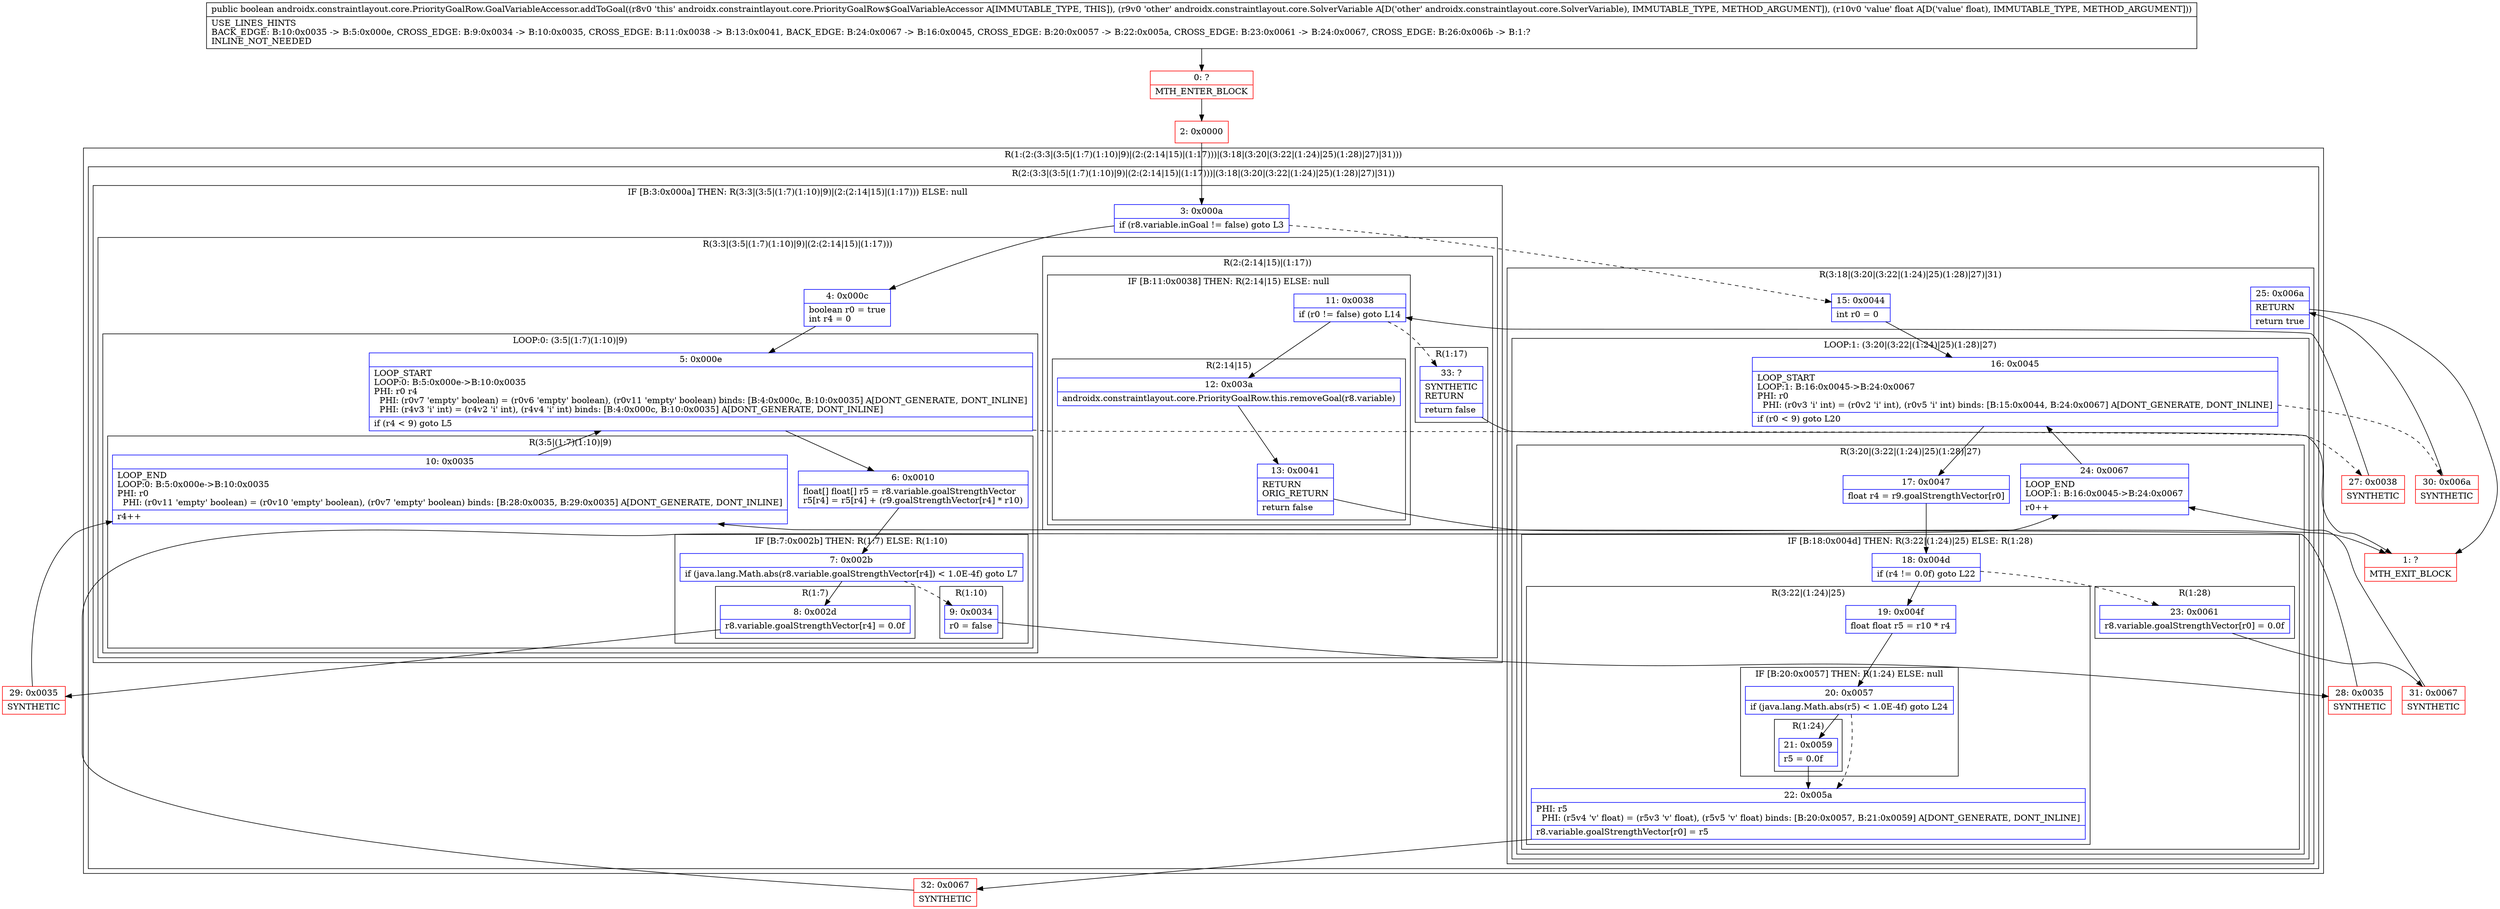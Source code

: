 digraph "CFG forandroidx.constraintlayout.core.PriorityGoalRow.GoalVariableAccessor.addToGoal(Landroidx\/constraintlayout\/core\/SolverVariable;F)Z" {
subgraph cluster_Region_519180228 {
label = "R(1:(2:(3:3|(3:5|(1:7)(1:10)|9)|(2:(2:14|15)|(1:17)))|(3:18|(3:20|(3:22|(1:24)|25)(1:28)|27)|31)))";
node [shape=record,color=blue];
subgraph cluster_Region_158845612 {
label = "R(2:(3:3|(3:5|(1:7)(1:10)|9)|(2:(2:14|15)|(1:17)))|(3:18|(3:20|(3:22|(1:24)|25)(1:28)|27)|31))";
node [shape=record,color=blue];
subgraph cluster_IfRegion_548472237 {
label = "IF [B:3:0x000a] THEN: R(3:3|(3:5|(1:7)(1:10)|9)|(2:(2:14|15)|(1:17))) ELSE: null";
node [shape=record,color=blue];
Node_3 [shape=record,label="{3\:\ 0x000a|if (r8.variable.inGoal != false) goto L3\l}"];
subgraph cluster_Region_869801929 {
label = "R(3:3|(3:5|(1:7)(1:10)|9)|(2:(2:14|15)|(1:17)))";
node [shape=record,color=blue];
Node_4 [shape=record,label="{4\:\ 0x000c|boolean r0 = true\lint r4 = 0\l}"];
subgraph cluster_LoopRegion_1982505736 {
label = "LOOP:0: (3:5|(1:7)(1:10)|9)";
node [shape=record,color=blue];
Node_5 [shape=record,label="{5\:\ 0x000e|LOOP_START\lLOOP:0: B:5:0x000e\-\>B:10:0x0035\lPHI: r0 r4 \l  PHI: (r0v7 'empty' boolean) = (r0v6 'empty' boolean), (r0v11 'empty' boolean) binds: [B:4:0x000c, B:10:0x0035] A[DONT_GENERATE, DONT_INLINE]\l  PHI: (r4v3 'i' int) = (r4v2 'i' int), (r4v4 'i' int) binds: [B:4:0x000c, B:10:0x0035] A[DONT_GENERATE, DONT_INLINE]\l|if (r4 \< 9) goto L5\l}"];
subgraph cluster_Region_100654163 {
label = "R(3:5|(1:7)(1:10)|9)";
node [shape=record,color=blue];
Node_6 [shape=record,label="{6\:\ 0x0010|float[] float[] r5 = r8.variable.goalStrengthVector\lr5[r4] = r5[r4] + (r9.goalStrengthVector[r4] * r10)\l}"];
subgraph cluster_IfRegion_1112459043 {
label = "IF [B:7:0x002b] THEN: R(1:7) ELSE: R(1:10)";
node [shape=record,color=blue];
Node_7 [shape=record,label="{7\:\ 0x002b|if (java.lang.Math.abs(r8.variable.goalStrengthVector[r4]) \< 1.0E\-4f) goto L7\l}"];
subgraph cluster_Region_2025705447 {
label = "R(1:7)";
node [shape=record,color=blue];
Node_8 [shape=record,label="{8\:\ 0x002d|r8.variable.goalStrengthVector[r4] = 0.0f\l}"];
}
subgraph cluster_Region_404483506 {
label = "R(1:10)";
node [shape=record,color=blue];
Node_9 [shape=record,label="{9\:\ 0x0034|r0 = false\l}"];
}
}
Node_10 [shape=record,label="{10\:\ 0x0035|LOOP_END\lLOOP:0: B:5:0x000e\-\>B:10:0x0035\lPHI: r0 \l  PHI: (r0v11 'empty' boolean) = (r0v10 'empty' boolean), (r0v7 'empty' boolean) binds: [B:28:0x0035, B:29:0x0035] A[DONT_GENERATE, DONT_INLINE]\l|r4++\l}"];
}
}
subgraph cluster_Region_170457897 {
label = "R(2:(2:14|15)|(1:17))";
node [shape=record,color=blue];
subgraph cluster_IfRegion_629401924 {
label = "IF [B:11:0x0038] THEN: R(2:14|15) ELSE: null";
node [shape=record,color=blue];
Node_11 [shape=record,label="{11\:\ 0x0038|if (r0 != false) goto L14\l}"];
subgraph cluster_Region_69884295 {
label = "R(2:14|15)";
node [shape=record,color=blue];
Node_12 [shape=record,label="{12\:\ 0x003a|androidx.constraintlayout.core.PriorityGoalRow.this.removeGoal(r8.variable)\l}"];
Node_13 [shape=record,label="{13\:\ 0x0041|RETURN\lORIG_RETURN\l|return false\l}"];
}
}
subgraph cluster_Region_859816196 {
label = "R(1:17)";
node [shape=record,color=blue];
Node_33 [shape=record,label="{33\:\ ?|SYNTHETIC\lRETURN\l|return false\l}"];
}
}
}
}
subgraph cluster_Region_737120920 {
label = "R(3:18|(3:20|(3:22|(1:24)|25)(1:28)|27)|31)";
node [shape=record,color=blue];
Node_15 [shape=record,label="{15\:\ 0x0044|int r0 = 0\l}"];
subgraph cluster_LoopRegion_460029516 {
label = "LOOP:1: (3:20|(3:22|(1:24)|25)(1:28)|27)";
node [shape=record,color=blue];
Node_16 [shape=record,label="{16\:\ 0x0045|LOOP_START\lLOOP:1: B:16:0x0045\-\>B:24:0x0067\lPHI: r0 \l  PHI: (r0v3 'i' int) = (r0v2 'i' int), (r0v5 'i' int) binds: [B:15:0x0044, B:24:0x0067] A[DONT_GENERATE, DONT_INLINE]\l|if (r0 \< 9) goto L20\l}"];
subgraph cluster_Region_935052727 {
label = "R(3:20|(3:22|(1:24)|25)(1:28)|27)";
node [shape=record,color=blue];
Node_17 [shape=record,label="{17\:\ 0x0047|float r4 = r9.goalStrengthVector[r0]\l}"];
subgraph cluster_IfRegion_1812528156 {
label = "IF [B:18:0x004d] THEN: R(3:22|(1:24)|25) ELSE: R(1:28)";
node [shape=record,color=blue];
Node_18 [shape=record,label="{18\:\ 0x004d|if (r4 != 0.0f) goto L22\l}"];
subgraph cluster_Region_2071808113 {
label = "R(3:22|(1:24)|25)";
node [shape=record,color=blue];
Node_19 [shape=record,label="{19\:\ 0x004f|float float r5 = r10 * r4\l}"];
subgraph cluster_IfRegion_341374024 {
label = "IF [B:20:0x0057] THEN: R(1:24) ELSE: null";
node [shape=record,color=blue];
Node_20 [shape=record,label="{20\:\ 0x0057|if (java.lang.Math.abs(r5) \< 1.0E\-4f) goto L24\l}"];
subgraph cluster_Region_91691607 {
label = "R(1:24)";
node [shape=record,color=blue];
Node_21 [shape=record,label="{21\:\ 0x0059|r5 = 0.0f\l}"];
}
}
Node_22 [shape=record,label="{22\:\ 0x005a|PHI: r5 \l  PHI: (r5v4 'v' float) = (r5v3 'v' float), (r5v5 'v' float) binds: [B:20:0x0057, B:21:0x0059] A[DONT_GENERATE, DONT_INLINE]\l|r8.variable.goalStrengthVector[r0] = r5\l}"];
}
subgraph cluster_Region_751926996 {
label = "R(1:28)";
node [shape=record,color=blue];
Node_23 [shape=record,label="{23\:\ 0x0061|r8.variable.goalStrengthVector[r0] = 0.0f\l}"];
}
}
Node_24 [shape=record,label="{24\:\ 0x0067|LOOP_END\lLOOP:1: B:16:0x0045\-\>B:24:0x0067\l|r0++\l}"];
}
}
Node_25 [shape=record,label="{25\:\ 0x006a|RETURN\l|return true\l}"];
}
}
}
Node_0 [shape=record,color=red,label="{0\:\ ?|MTH_ENTER_BLOCK\l}"];
Node_2 [shape=record,color=red,label="{2\:\ 0x0000}"];
Node_29 [shape=record,color=red,label="{29\:\ 0x0035|SYNTHETIC\l}"];
Node_28 [shape=record,color=red,label="{28\:\ 0x0035|SYNTHETIC\l}"];
Node_27 [shape=record,color=red,label="{27\:\ 0x0038|SYNTHETIC\l}"];
Node_1 [shape=record,color=red,label="{1\:\ ?|MTH_EXIT_BLOCK\l}"];
Node_32 [shape=record,color=red,label="{32\:\ 0x0067|SYNTHETIC\l}"];
Node_31 [shape=record,color=red,label="{31\:\ 0x0067|SYNTHETIC\l}"];
Node_30 [shape=record,color=red,label="{30\:\ 0x006a|SYNTHETIC\l}"];
MethodNode[shape=record,label="{public boolean androidx.constraintlayout.core.PriorityGoalRow.GoalVariableAccessor.addToGoal((r8v0 'this' androidx.constraintlayout.core.PriorityGoalRow$GoalVariableAccessor A[IMMUTABLE_TYPE, THIS]), (r9v0 'other' androidx.constraintlayout.core.SolverVariable A[D('other' androidx.constraintlayout.core.SolverVariable), IMMUTABLE_TYPE, METHOD_ARGUMENT]), (r10v0 'value' float A[D('value' float), IMMUTABLE_TYPE, METHOD_ARGUMENT]))  | USE_LINES_HINTS\lBACK_EDGE: B:10:0x0035 \-\> B:5:0x000e, CROSS_EDGE: B:9:0x0034 \-\> B:10:0x0035, CROSS_EDGE: B:11:0x0038 \-\> B:13:0x0041, BACK_EDGE: B:24:0x0067 \-\> B:16:0x0045, CROSS_EDGE: B:20:0x0057 \-\> B:22:0x005a, CROSS_EDGE: B:23:0x0061 \-\> B:24:0x0067, CROSS_EDGE: B:26:0x006b \-\> B:1:?\lINLINE_NOT_NEEDED\l}"];
MethodNode -> Node_0;Node_3 -> Node_4;
Node_3 -> Node_15[style=dashed];
Node_4 -> Node_5;
Node_5 -> Node_6;
Node_5 -> Node_27[style=dashed];
Node_6 -> Node_7;
Node_7 -> Node_8;
Node_7 -> Node_9[style=dashed];
Node_8 -> Node_29;
Node_9 -> Node_28;
Node_10 -> Node_5;
Node_11 -> Node_12;
Node_11 -> Node_33[style=dashed];
Node_12 -> Node_13;
Node_13 -> Node_1;
Node_33 -> Node_1;
Node_15 -> Node_16;
Node_16 -> Node_17;
Node_16 -> Node_30[style=dashed];
Node_17 -> Node_18;
Node_18 -> Node_19;
Node_18 -> Node_23[style=dashed];
Node_19 -> Node_20;
Node_20 -> Node_21;
Node_20 -> Node_22[style=dashed];
Node_21 -> Node_22;
Node_22 -> Node_32;
Node_23 -> Node_31;
Node_24 -> Node_16;
Node_25 -> Node_1;
Node_0 -> Node_2;
Node_2 -> Node_3;
Node_29 -> Node_10;
Node_28 -> Node_10;
Node_27 -> Node_11;
Node_32 -> Node_24;
Node_31 -> Node_24;
Node_30 -> Node_25;
}

